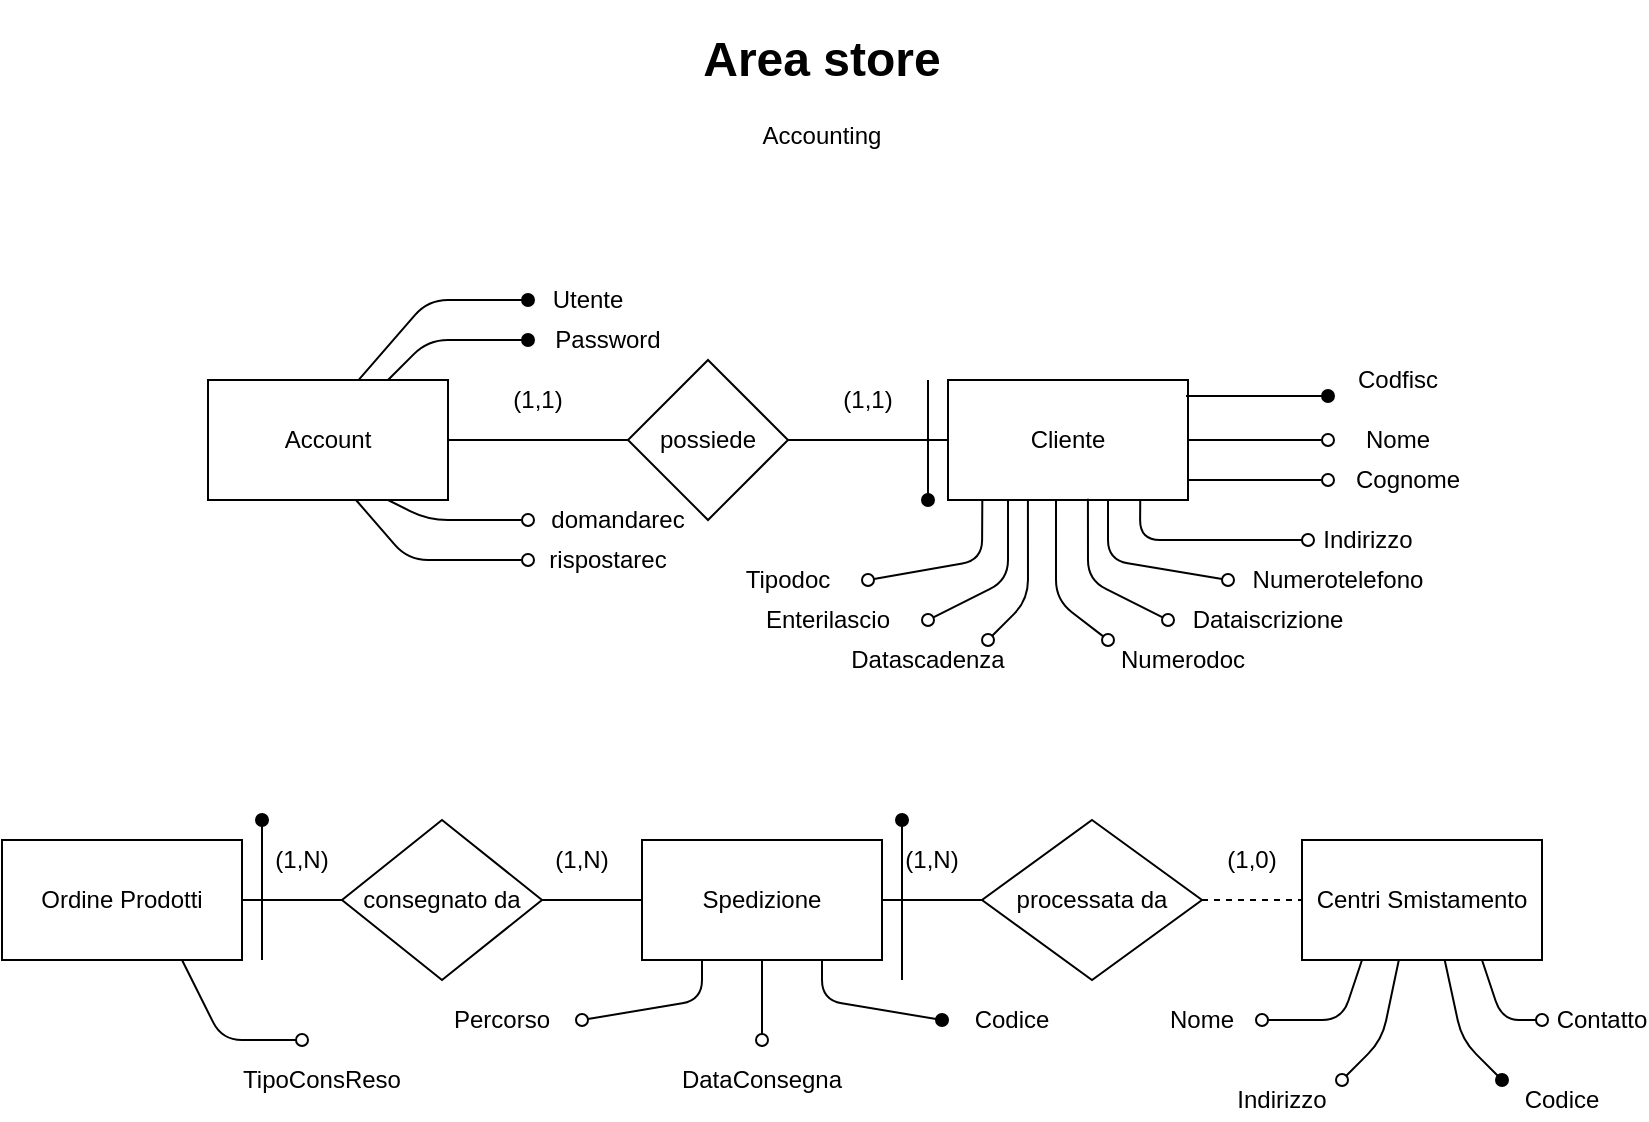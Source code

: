 <mxfile version="11.1.4" type="device"><diagram id="PzFotxCNCRJsNFgu9EC4" name="Page-1"><mxGraphModel dx="1038" dy="649" grid="1" gridSize="10" guides="1" tooltips="1" connect="1" arrows="1" fold="1" page="1" pageScale="1" pageWidth="827" pageHeight="1169" background="none" math="0" shadow="0"><root><mxCell id="0"/><mxCell id="1" parent="0"/><mxCell id="-0ch1YEZMW6IEifXiBS4-1" value="Cliente" style="rounded=0;whiteSpace=wrap;html=1;" parent="1" vertex="1"><mxGeometry x="473" y="190" width="120" height="60" as="geometry"/></mxCell><mxCell id="-0ch1YEZMW6IEifXiBS4-2" value="" style="endArrow=oval;html=1;endFill=1;startArrow=none;startFill=0;" parent="1" edge="1"><mxGeometry width="50" height="50" relative="1" as="geometry"><mxPoint x="592" y="198" as="sourcePoint"/><mxPoint x="663" y="198" as="targetPoint"/><Array as="points"><mxPoint x="623" y="198"/></Array></mxGeometry></mxCell><mxCell id="-0ch1YEZMW6IEifXiBS4-3" value="Nome" style="text;html=1;strokeColor=none;fillColor=none;align=center;verticalAlign=middle;whiteSpace=wrap;rounded=0;" parent="1" vertex="1"><mxGeometry x="678" y="210" width="40" height="20" as="geometry"/></mxCell><mxCell id="-0ch1YEZMW6IEifXiBS4-4" value="" style="endArrow=oval;html=1;exitX=1;exitY=0.5;exitDx=0;exitDy=0;endFill=0;" parent="1" source="-0ch1YEZMW6IEifXiBS4-1" edge="1"><mxGeometry width="50" height="50" relative="1" as="geometry"><mxPoint x="592.983" y="209.19" as="sourcePoint"/><mxPoint x="663" y="220" as="targetPoint"/><Array as="points"><mxPoint x="623" y="220"/></Array></mxGeometry></mxCell><mxCell id="-0ch1YEZMW6IEifXiBS4-5" value="Codfisc" style="text;html=1;strokeColor=none;fillColor=none;align=center;verticalAlign=middle;whiteSpace=wrap;rounded=0;" parent="1" vertex="1"><mxGeometry x="673" y="180" width="50" height="20" as="geometry"/></mxCell><mxCell id="-0ch1YEZMW6IEifXiBS4-6" value="" style="endArrow=oval;html=1;endFill=0;" parent="1" edge="1"><mxGeometry width="50" height="50" relative="1" as="geometry"><mxPoint x="593" y="240" as="sourcePoint"/><mxPoint x="663" y="240" as="targetPoint"/><Array as="points"/></mxGeometry></mxCell><mxCell id="-0ch1YEZMW6IEifXiBS4-7" value="Cognome" style="text;html=1;strokeColor=none;fillColor=none;align=center;verticalAlign=middle;whiteSpace=wrap;rounded=0;" parent="1" vertex="1"><mxGeometry x="683" y="230" width="40" height="20" as="geometry"/></mxCell><mxCell id="-0ch1YEZMW6IEifXiBS4-8" value="" style="endArrow=oval;html=1;exitX=0.801;exitY=0.997;exitDx=0;exitDy=0;exitPerimeter=0;endFill=0;" parent="1" source="-0ch1YEZMW6IEifXiBS4-1" edge="1"><mxGeometry width="50" height="50" relative="1" as="geometry"><mxPoint x="582.983" y="259.69" as="sourcePoint"/><mxPoint x="653" y="270" as="targetPoint"/><Array as="points"><mxPoint x="569" y="270"/></Array></mxGeometry></mxCell><mxCell id="-0ch1YEZMW6IEifXiBS4-9" value="Indirizzo" style="text;html=1;strokeColor=none;fillColor=none;align=center;verticalAlign=middle;whiteSpace=wrap;rounded=0;" parent="1" vertex="1"><mxGeometry x="663" y="260" width="40" height="20" as="geometry"/></mxCell><mxCell id="-0ch1YEZMW6IEifXiBS4-13" value="" style="endArrow=oval;html=1;endFill=0;" parent="1" edge="1"><mxGeometry width="50" height="50" relative="1" as="geometry"><mxPoint x="553" y="250" as="sourcePoint"/><mxPoint x="613" y="290" as="targetPoint"/><Array as="points"><mxPoint x="553" y="280"/></Array></mxGeometry></mxCell><mxCell id="-0ch1YEZMW6IEifXiBS4-14" value="" style="endArrow=oval;html=1;exitX=0.583;exitY=0.989;exitDx=0;exitDy=0;exitPerimeter=0;endFill=0;" parent="1" source="-0ch1YEZMW6IEifXiBS4-1" edge="1"><mxGeometry width="50" height="50" relative="1" as="geometry"><mxPoint x="543" y="330" as="sourcePoint"/><mxPoint x="583" y="310" as="targetPoint"/><Array as="points"><mxPoint x="543" y="290"/></Array></mxGeometry></mxCell><mxCell id="-0ch1YEZMW6IEifXiBS4-15" value="Numerotelefono" style="text;html=1;strokeColor=none;fillColor=none;align=center;verticalAlign=middle;whiteSpace=wrap;rounded=0;" parent="1" vertex="1"><mxGeometry x="623" y="280" width="90" height="20" as="geometry"/></mxCell><mxCell id="-0ch1YEZMW6IEifXiBS4-18" value="Dataiscrizione" style="text;html=1;strokeColor=none;fillColor=none;align=center;verticalAlign=middle;whiteSpace=wrap;rounded=0;" parent="1" vertex="1"><mxGeometry x="593" y="300" width="80" height="20" as="geometry"/></mxCell><mxCell id="-0ch1YEZMW6IEifXiBS4-20" value="possiede" style="rhombus;whiteSpace=wrap;html=1;" parent="1" vertex="1"><mxGeometry x="313" y="180" width="80" height="80" as="geometry"/></mxCell><mxCell id="-0ch1YEZMW6IEifXiBS4-21" value="Account" style="rounded=0;whiteSpace=wrap;html=1;" parent="1" vertex="1"><mxGeometry x="103" y="190" width="120" height="60" as="geometry"/></mxCell><mxCell id="-0ch1YEZMW6IEifXiBS4-22" value="" style="endArrow=none;html=1;exitX=1;exitY=0.5;exitDx=0;exitDy=0;entryX=0;entryY=0.5;entryDx=0;entryDy=0;" parent="1" source="-0ch1YEZMW6IEifXiBS4-21" target="-0ch1YEZMW6IEifXiBS4-20" edge="1"><mxGeometry width="50" height="50" relative="1" as="geometry"><mxPoint x="263" y="240" as="sourcePoint"/><mxPoint x="303" y="220" as="targetPoint"/></mxGeometry></mxCell><mxCell id="-0ch1YEZMW6IEifXiBS4-23" value="" style="endArrow=none;html=1;exitX=1;exitY=0.5;exitDx=0;exitDy=0;entryX=0;entryY=0.5;entryDx=0;entryDy=0;" parent="1" source="-0ch1YEZMW6IEifXiBS4-20" target="-0ch1YEZMW6IEifXiBS4-1" edge="1"><mxGeometry width="50" height="50" relative="1" as="geometry"><mxPoint x="413" y="240" as="sourcePoint"/><mxPoint x="463" y="190" as="targetPoint"/></mxGeometry></mxCell><mxCell id="-0ch1YEZMW6IEifXiBS4-24" value="" style="endArrow=oval;html=1;exitX=0.75;exitY=0;exitDx=0;exitDy=0;endFill=1;" parent="1" source="-0ch1YEZMW6IEifXiBS4-21" edge="1"><mxGeometry width="50" height="50" relative="1" as="geometry"><mxPoint x="223" y="180" as="sourcePoint"/><mxPoint x="263" y="170" as="targetPoint"/><Array as="points"><mxPoint x="213" y="170"/></Array></mxGeometry></mxCell><mxCell id="-0ch1YEZMW6IEifXiBS4-25" value="" style="endArrow=oval;html=1;exitX=0.627;exitY=0.001;exitDx=0;exitDy=0;exitPerimeter=0;startArrow=none;startFill=0;endFill=1;" parent="1" source="-0ch1YEZMW6IEifXiBS4-21" edge="1"><mxGeometry width="50" height="50" relative="1" as="geometry"><mxPoint x="143" y="180" as="sourcePoint"/><mxPoint x="263" y="150" as="targetPoint"/><Array as="points"><mxPoint x="213" y="150"/></Array></mxGeometry></mxCell><mxCell id="-0ch1YEZMW6IEifXiBS4-26" value="" style="endArrow=oval;html=1;exitX=0.75;exitY=1;exitDx=0;exitDy=0;endFill=0;" parent="1" source="-0ch1YEZMW6IEifXiBS4-21" edge="1"><mxGeometry width="50" height="50" relative="1" as="geometry"><mxPoint x="193" y="310" as="sourcePoint"/><mxPoint x="263" y="260" as="targetPoint"/><Array as="points"><mxPoint x="213" y="260"/></Array></mxGeometry></mxCell><mxCell id="-0ch1YEZMW6IEifXiBS4-27" value="" style="endArrow=oval;html=1;startArrow=none;startFill=0;endFill=0;" parent="1" edge="1"><mxGeometry width="50" height="50" relative="1" as="geometry"><mxPoint x="177" y="250" as="sourcePoint"/><mxPoint x="263" y="280" as="targetPoint"/><Array as="points"><mxPoint x="203" y="280"/></Array></mxGeometry></mxCell><mxCell id="-0ch1YEZMW6IEifXiBS4-28" value="Utente" style="text;html=1;strokeColor=none;fillColor=none;align=center;verticalAlign=middle;whiteSpace=wrap;rounded=0;" parent="1" vertex="1"><mxGeometry x="273" y="140" width="40" height="20" as="geometry"/></mxCell><mxCell id="-0ch1YEZMW6IEifXiBS4-29" value="Password" style="text;html=1;strokeColor=none;fillColor=none;align=center;verticalAlign=middle;whiteSpace=wrap;rounded=0;" parent="1" vertex="1"><mxGeometry x="273" y="160" width="60" height="20" as="geometry"/></mxCell><mxCell id="-0ch1YEZMW6IEifXiBS4-30" value="domandarec" style="text;html=1;strokeColor=none;fillColor=none;align=center;verticalAlign=middle;whiteSpace=wrap;rounded=0;" parent="1" vertex="1"><mxGeometry x="273" y="250" width="70" height="20" as="geometry"/></mxCell><mxCell id="-0ch1YEZMW6IEifXiBS4-31" value="rispostarec" style="text;html=1;strokeColor=none;fillColor=none;align=center;verticalAlign=middle;whiteSpace=wrap;rounded=0;" parent="1" vertex="1"><mxGeometry x="273" y="270" width="60" height="20" as="geometry"/></mxCell><mxCell id="-0ch1YEZMW6IEifXiBS4-34" value="(1,1)" style="text;html=1;strokeColor=none;fillColor=none;align=center;verticalAlign=middle;whiteSpace=wrap;rounded=0;" parent="1" vertex="1"><mxGeometry x="413" y="190" width="40" height="20" as="geometry"/></mxCell><mxCell id="-0ch1YEZMW6IEifXiBS4-35" value="(1,1)" style="text;html=1;strokeColor=none;fillColor=none;align=center;verticalAlign=middle;whiteSpace=wrap;rounded=0;" parent="1" vertex="1"><mxGeometry x="248" y="190" width="40" height="20" as="geometry"/></mxCell><mxCell id="-0ch1YEZMW6IEifXiBS4-36" value="" style="endArrow=oval;html=1;endFill=0;" parent="1" edge="1"><mxGeometry width="50" height="50" relative="1" as="geometry"><mxPoint x="527" y="250" as="sourcePoint"/><mxPoint x="553" y="320" as="targetPoint"/><Array as="points"><mxPoint x="527" y="300"/></Array></mxGeometry></mxCell><mxCell id="-0ch1YEZMW6IEifXiBS4-37" value="Numerodoc" style="text;html=1;strokeColor=none;fillColor=none;align=center;verticalAlign=middle;whiteSpace=wrap;rounded=0;" parent="1" vertex="1"><mxGeometry x="563" y="320" width="55" height="20" as="geometry"/></mxCell><mxCell id="-0ch1YEZMW6IEifXiBS4-38" value="" style="endArrow=oval;html=1;exitX=0.333;exitY=1.005;exitDx=0;exitDy=0;exitPerimeter=0;startArrow=none;startFill=0;endFill=0;" parent="1" source="-0ch1YEZMW6IEifXiBS4-1" edge="1"><mxGeometry width="50" height="50" relative="1" as="geometry"><mxPoint x="613" y="410" as="sourcePoint"/><mxPoint x="493" y="320" as="targetPoint"/><Array as="points"><mxPoint x="513" y="300"/></Array></mxGeometry></mxCell><mxCell id="-0ch1YEZMW6IEifXiBS4-39" value="Datascadenza" style="text;html=1;strokeColor=none;fillColor=none;align=center;verticalAlign=middle;whiteSpace=wrap;rounded=0;" parent="1" vertex="1"><mxGeometry x="443" y="320" width="40" height="20" as="geometry"/></mxCell><mxCell id="-0ch1YEZMW6IEifXiBS4-40" value="" style="endArrow=none;html=1;entryX=0.25;entryY=1;entryDx=0;entryDy=0;startArrow=oval;startFill=0;" parent="1" target="-0ch1YEZMW6IEifXiBS4-1" edge="1"><mxGeometry width="50" height="50" relative="1" as="geometry"><mxPoint x="463" y="310" as="sourcePoint"/><mxPoint x="513" y="260" as="targetPoint"/><Array as="points"><mxPoint x="503" y="290"/></Array></mxGeometry></mxCell><mxCell id="-0ch1YEZMW6IEifXiBS4-41" value="" style="endArrow=none;html=1;entryX=0.143;entryY=0.997;entryDx=0;entryDy=0;entryPerimeter=0;startArrow=oval;startFill=0;" parent="1" target="-0ch1YEZMW6IEifXiBS4-1" edge="1"><mxGeometry width="50" height="50" relative="1" as="geometry"><mxPoint x="433" y="290" as="sourcePoint"/><mxPoint x="482" y="250" as="targetPoint"/><Array as="points"><mxPoint x="490" y="280"/></Array></mxGeometry></mxCell><mxCell id="-0ch1YEZMW6IEifXiBS4-42" value="Tipodoc" style="text;html=1;strokeColor=none;fillColor=none;align=center;verticalAlign=middle;whiteSpace=wrap;rounded=0;" parent="1" vertex="1"><mxGeometry x="363" y="280" width="60" height="20" as="geometry"/></mxCell><mxCell id="-0ch1YEZMW6IEifXiBS4-43" value="Enterilascio" style="text;html=1;strokeColor=none;fillColor=none;align=center;verticalAlign=middle;whiteSpace=wrap;rounded=0;" parent="1" vertex="1"><mxGeometry x="393" y="300" width="40" height="20" as="geometry"/></mxCell><mxCell id="-0ch1YEZMW6IEifXiBS4-44" value="Ordine Prodotti" style="rounded=0;whiteSpace=wrap;html=1;" parent="1" vertex="1"><mxGeometry y="420" width="120" height="60" as="geometry"/></mxCell><mxCell id="-0ch1YEZMW6IEifXiBS4-45" value="consegnato da" style="rhombus;whiteSpace=wrap;html=1;" parent="1" vertex="1"><mxGeometry x="170" y="410" width="100" height="80" as="geometry"/></mxCell><mxCell id="-0ch1YEZMW6IEifXiBS4-46" value="Spedizione" style="rounded=0;whiteSpace=wrap;html=1;" parent="1" vertex="1"><mxGeometry x="320" y="420" width="120" height="60" as="geometry"/></mxCell><mxCell id="-0ch1YEZMW6IEifXiBS4-47" value="processata da" style="rhombus;whiteSpace=wrap;html=1;" parent="1" vertex="1"><mxGeometry x="490" y="410" width="110" height="80" as="geometry"/></mxCell><mxCell id="-0ch1YEZMW6IEifXiBS4-48" value="Centri Smistamento" style="rounded=0;whiteSpace=wrap;html=1;" parent="1" vertex="1"><mxGeometry x="650" y="420" width="120" height="60" as="geometry"/></mxCell><mxCell id="-0ch1YEZMW6IEifXiBS4-49" value="" style="endArrow=none;html=1;exitX=1;exitY=0.5;exitDx=0;exitDy=0;entryX=0;entryY=0.5;entryDx=0;entryDy=0;dashed=1;" parent="1" source="-0ch1YEZMW6IEifXiBS4-47" target="-0ch1YEZMW6IEifXiBS4-48" edge="1"><mxGeometry width="50" height="50" relative="1" as="geometry"><mxPoint x="600" y="510" as="sourcePoint"/><mxPoint x="650" y="460" as="targetPoint"/></mxGeometry></mxCell><mxCell id="-0ch1YEZMW6IEifXiBS4-50" value="" style="endArrow=none;html=1;exitX=1;exitY=0.5;exitDx=0;exitDy=0;entryX=0;entryY=0.5;entryDx=0;entryDy=0;" parent="1" source="-0ch1YEZMW6IEifXiBS4-45" target="-0ch1YEZMW6IEifXiBS4-46" edge="1"><mxGeometry width="50" height="50" relative="1" as="geometry"><mxPoint x="270" y="440" as="sourcePoint"/><mxPoint x="320" y="390" as="targetPoint"/></mxGeometry></mxCell><mxCell id="-0ch1YEZMW6IEifXiBS4-51" value="" style="endArrow=none;html=1;exitX=1;exitY=0.5;exitDx=0;exitDy=0;entryX=0;entryY=0.5;entryDx=0;entryDy=0;" parent="1" source="-0ch1YEZMW6IEifXiBS4-46" target="-0ch1YEZMW6IEifXiBS4-47" edge="1"><mxGeometry width="50" height="50" relative="1" as="geometry"><mxPoint x="450" y="480" as="sourcePoint"/><mxPoint x="500" y="430" as="targetPoint"/></mxGeometry></mxCell><mxCell id="-0ch1YEZMW6IEifXiBS4-52" value="" style="endArrow=none;html=1;exitX=1;exitY=0.5;exitDx=0;exitDy=0;entryX=0;entryY=0.5;entryDx=0;entryDy=0;" parent="1" source="-0ch1YEZMW6IEifXiBS4-44" target="-0ch1YEZMW6IEifXiBS4-45" edge="1"><mxGeometry width="50" height="50" relative="1" as="geometry"><mxPoint x="130" y="470" as="sourcePoint"/><mxPoint x="160" y="450" as="targetPoint"/></mxGeometry></mxCell><mxCell id="-0ch1YEZMW6IEifXiBS4-53" value="(1,N)" style="text;html=1;strokeColor=none;fillColor=none;align=center;verticalAlign=middle;whiteSpace=wrap;rounded=0;" parent="1" vertex="1"><mxGeometry x="270" y="420" width="40" height="20" as="geometry"/></mxCell><mxCell id="-0ch1YEZMW6IEifXiBS4-54" value="(1,N)" style="text;html=1;strokeColor=none;fillColor=none;align=center;verticalAlign=middle;whiteSpace=wrap;rounded=0;" parent="1" vertex="1"><mxGeometry x="130" y="420" width="40" height="20" as="geometry"/></mxCell><mxCell id="-0ch1YEZMW6IEifXiBS4-55" value="(1,N)" style="text;html=1;strokeColor=none;fillColor=none;align=center;verticalAlign=middle;whiteSpace=wrap;rounded=0;" parent="1" vertex="1"><mxGeometry x="445" y="420" width="40" height="20" as="geometry"/></mxCell><mxCell id="-0ch1YEZMW6IEifXiBS4-56" value="(1,0)" style="text;html=1;strokeColor=none;fillColor=none;align=center;verticalAlign=middle;whiteSpace=wrap;rounded=0;" parent="1" vertex="1"><mxGeometry x="605" y="420" width="40" height="20" as="geometry"/></mxCell><mxCell id="-0ch1YEZMW6IEifXiBS4-57" value="" style="endArrow=oval;html=1;exitX=0.75;exitY=1;exitDx=0;exitDy=0;endFill=1;" parent="1" source="-0ch1YEZMW6IEifXiBS4-46" edge="1"><mxGeometry width="50" height="50" relative="1" as="geometry"><mxPoint x="420" y="540" as="sourcePoint"/><mxPoint x="470" y="510" as="targetPoint"/><Array as="points"><mxPoint x="410" y="500"/></Array></mxGeometry></mxCell><mxCell id="-0ch1YEZMW6IEifXiBS4-58" value="" style="endArrow=none;html=1;entryX=0.5;entryY=1;entryDx=0;entryDy=0;endFill=0;startArrow=oval;startFill=0;" parent="1" target="-0ch1YEZMW6IEifXiBS4-46" edge="1"><mxGeometry width="50" height="50" relative="1" as="geometry"><mxPoint x="380" y="520" as="sourcePoint"/><mxPoint x="410" y="490" as="targetPoint"/></mxGeometry></mxCell><mxCell id="-0ch1YEZMW6IEifXiBS4-59" value="Codice" style="text;html=1;strokeColor=none;fillColor=none;align=center;verticalAlign=middle;whiteSpace=wrap;rounded=0;" parent="1" vertex="1"><mxGeometry x="485" y="500" width="40" height="20" as="geometry"/></mxCell><mxCell id="-0ch1YEZMW6IEifXiBS4-60" value="DataConsegna" style="text;html=1;strokeColor=none;fillColor=none;align=center;verticalAlign=middle;whiteSpace=wrap;rounded=0;" parent="1" vertex="1"><mxGeometry x="360" y="530" width="40" height="20" as="geometry"/></mxCell><mxCell id="-0ch1YEZMW6IEifXiBS4-61" value="" style="endArrow=oval;html=1;endFill=1;" parent="1" edge="1"><mxGeometry width="50" height="50" relative="1" as="geometry"><mxPoint x="450" y="490" as="sourcePoint"/><mxPoint x="450" y="410" as="targetPoint"/></mxGeometry></mxCell><mxCell id="-0ch1YEZMW6IEifXiBS4-62" value="" style="endArrow=oval;html=1;endFill=1;" parent="1" edge="1"><mxGeometry width="50" height="50" relative="1" as="geometry"><mxPoint x="130" y="480" as="sourcePoint"/><mxPoint x="130" y="410" as="targetPoint"/></mxGeometry></mxCell><mxCell id="-0ch1YEZMW6IEifXiBS4-63" value="" style="endArrow=none;html=1;entryX=0.25;entryY=1;entryDx=0;entryDy=0;startArrow=oval;startFill=0;" parent="1" target="-0ch1YEZMW6IEifXiBS4-46" edge="1"><mxGeometry width="50" height="50" relative="1" as="geometry"><mxPoint x="290" y="510" as="sourcePoint"/><mxPoint x="340" y="490" as="targetPoint"/><Array as="points"><mxPoint x="350" y="500"/></Array></mxGeometry></mxCell><mxCell id="-0ch1YEZMW6IEifXiBS4-64" value="Percorso" style="text;html=1;strokeColor=none;fillColor=none;align=center;verticalAlign=middle;whiteSpace=wrap;rounded=0;" parent="1" vertex="1"><mxGeometry x="230" y="500" width="40" height="20" as="geometry"/></mxCell><mxCell id="-0ch1YEZMW6IEifXiBS4-65" value="" style="endArrow=none;html=1;entryX=0.25;entryY=1;entryDx=0;entryDy=0;startArrow=oval;startFill=0;" parent="1" target="-0ch1YEZMW6IEifXiBS4-48" edge="1"><mxGeometry width="50" height="50" relative="1" as="geometry"><mxPoint x="630" y="510" as="sourcePoint"/><mxPoint x="750" y="500" as="targetPoint"/><Array as="points"><mxPoint x="670" y="510"/></Array></mxGeometry></mxCell><mxCell id="-0ch1YEZMW6IEifXiBS4-66" value="" style="endArrow=none;html=1;entryX=0.403;entryY=1.004;entryDx=0;entryDy=0;entryPerimeter=0;startArrow=oval;startFill=0;" parent="1" target="-0ch1YEZMW6IEifXiBS4-48" edge="1"><mxGeometry width="50" height="50" relative="1" as="geometry"><mxPoint x="670" y="540" as="sourcePoint"/><mxPoint x="740" y="490" as="targetPoint"/><Array as="points"><mxPoint x="690" y="520"/></Array></mxGeometry></mxCell><mxCell id="-0ch1YEZMW6IEifXiBS4-67" value="" style="endArrow=none;html=1;entryX=0.595;entryY=1.004;entryDx=0;entryDy=0;entryPerimeter=0;startArrow=oval;startFill=1;" parent="1" target="-0ch1YEZMW6IEifXiBS4-48" edge="1"><mxGeometry width="50" height="50" relative="1" as="geometry"><mxPoint x="750" y="540" as="sourcePoint"/><mxPoint x="760" y="490" as="targetPoint"/><Array as="points"><mxPoint x="730" y="520"/></Array></mxGeometry></mxCell><mxCell id="-0ch1YEZMW6IEifXiBS4-68" value="" style="endArrow=none;html=1;entryX=0.75;entryY=1;entryDx=0;entryDy=0;endFill=0;startArrow=oval;startFill=0;" parent="1" target="-0ch1YEZMW6IEifXiBS4-48" edge="1"><mxGeometry width="50" height="50" relative="1" as="geometry"><mxPoint x="770" y="510" as="sourcePoint"/><mxPoint x="780" y="490" as="targetPoint"/><Array as="points"><mxPoint x="750" y="510"/></Array></mxGeometry></mxCell><mxCell id="-0ch1YEZMW6IEifXiBS4-69" value="Nome" style="text;html=1;strokeColor=none;fillColor=none;align=center;verticalAlign=middle;whiteSpace=wrap;rounded=0;" parent="1" vertex="1"><mxGeometry x="580" y="500" width="40" height="20" as="geometry"/></mxCell><mxCell id="-0ch1YEZMW6IEifXiBS4-70" value="Indirizzo" style="text;html=1;strokeColor=none;fillColor=none;align=center;verticalAlign=middle;whiteSpace=wrap;rounded=0;" parent="1" vertex="1"><mxGeometry x="620" y="540" width="40" height="20" as="geometry"/></mxCell><mxCell id="-0ch1YEZMW6IEifXiBS4-71" value="Codice" style="text;html=1;strokeColor=none;fillColor=none;align=center;verticalAlign=middle;whiteSpace=wrap;rounded=0;" parent="1" vertex="1"><mxGeometry x="760" y="540" width="40" height="20" as="geometry"/></mxCell><mxCell id="-0ch1YEZMW6IEifXiBS4-72" value="Contatto" style="text;html=1;strokeColor=none;fillColor=none;align=center;verticalAlign=middle;whiteSpace=wrap;rounded=0;" parent="1" vertex="1"><mxGeometry x="780" y="500" width="40" height="20" as="geometry"/></mxCell><mxCell id="-0ch1YEZMW6IEifXiBS4-73" value="" style="endArrow=none;html=1;entryX=0.75;entryY=1;entryDx=0;entryDy=0;startArrow=oval;startFill=0;" parent="1" target="-0ch1YEZMW6IEifXiBS4-44" edge="1"><mxGeometry width="50" height="50" relative="1" as="geometry"><mxPoint x="150" y="520" as="sourcePoint"/><mxPoint x="100" y="520" as="targetPoint"/><Array as="points"><mxPoint x="110" y="520"/></Array></mxGeometry></mxCell><mxCell id="-0ch1YEZMW6IEifXiBS4-74" value="TipoConsReso" style="text;html=1;strokeColor=none;fillColor=none;align=center;verticalAlign=middle;whiteSpace=wrap;rounded=0;" parent="1" vertex="1"><mxGeometry x="140" y="530" width="40" height="20" as="geometry"/></mxCell><mxCell id="-0ch1YEZMW6IEifXiBS4-75" value="" style="endArrow=none;html=1;startArrow=oval;startFill=1;" parent="1" edge="1"><mxGeometry width="50" height="50" relative="1" as="geometry"><mxPoint x="463" y="250" as="sourcePoint"/><mxPoint x="463" y="190" as="targetPoint"/></mxGeometry></mxCell><mxCell id="nU9sYUgcGm0yzZXicmGC-2" value="&lt;h1&gt;Area store&lt;/h1&gt;&lt;div&gt;Accounting&lt;/div&gt;" style="text;html=1;strokeColor=none;fillColor=none;spacing=5;spacingTop=-20;whiteSpace=wrap;overflow=hidden;rounded=0;align=center;" parent="1" vertex="1"><mxGeometry x="315" y="10" width="190" height="120" as="geometry"/></mxCell></root></mxGraphModel></diagram></mxfile>
